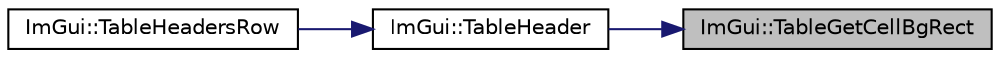 digraph "ImGui::TableGetCellBgRect"
{
 // LATEX_PDF_SIZE
  edge [fontname="Helvetica",fontsize="10",labelfontname="Helvetica",labelfontsize="10"];
  node [fontname="Helvetica",fontsize="10",shape=record];
  rankdir="RL";
  Node1 [label="ImGui::TableGetCellBgRect",height=0.2,width=0.4,color="black", fillcolor="grey75", style="filled", fontcolor="black",tooltip=" "];
  Node1 -> Node2 [dir="back",color="midnightblue",fontsize="10",style="solid",fontname="Helvetica"];
  Node2 [label="ImGui::TableHeader",height=0.2,width=0.4,color="black", fillcolor="white", style="filled",URL="$namespace_im_gui.html#ae51bc07bc518779f58def3c0e2d0045c",tooltip=" "];
  Node2 -> Node3 [dir="back",color="midnightblue",fontsize="10",style="solid",fontname="Helvetica"];
  Node3 [label="ImGui::TableHeadersRow",height=0.2,width=0.4,color="black", fillcolor="white", style="filled",URL="$namespace_im_gui.html#a0c16791f4620e8db38511553d5d63335",tooltip=" "];
}
